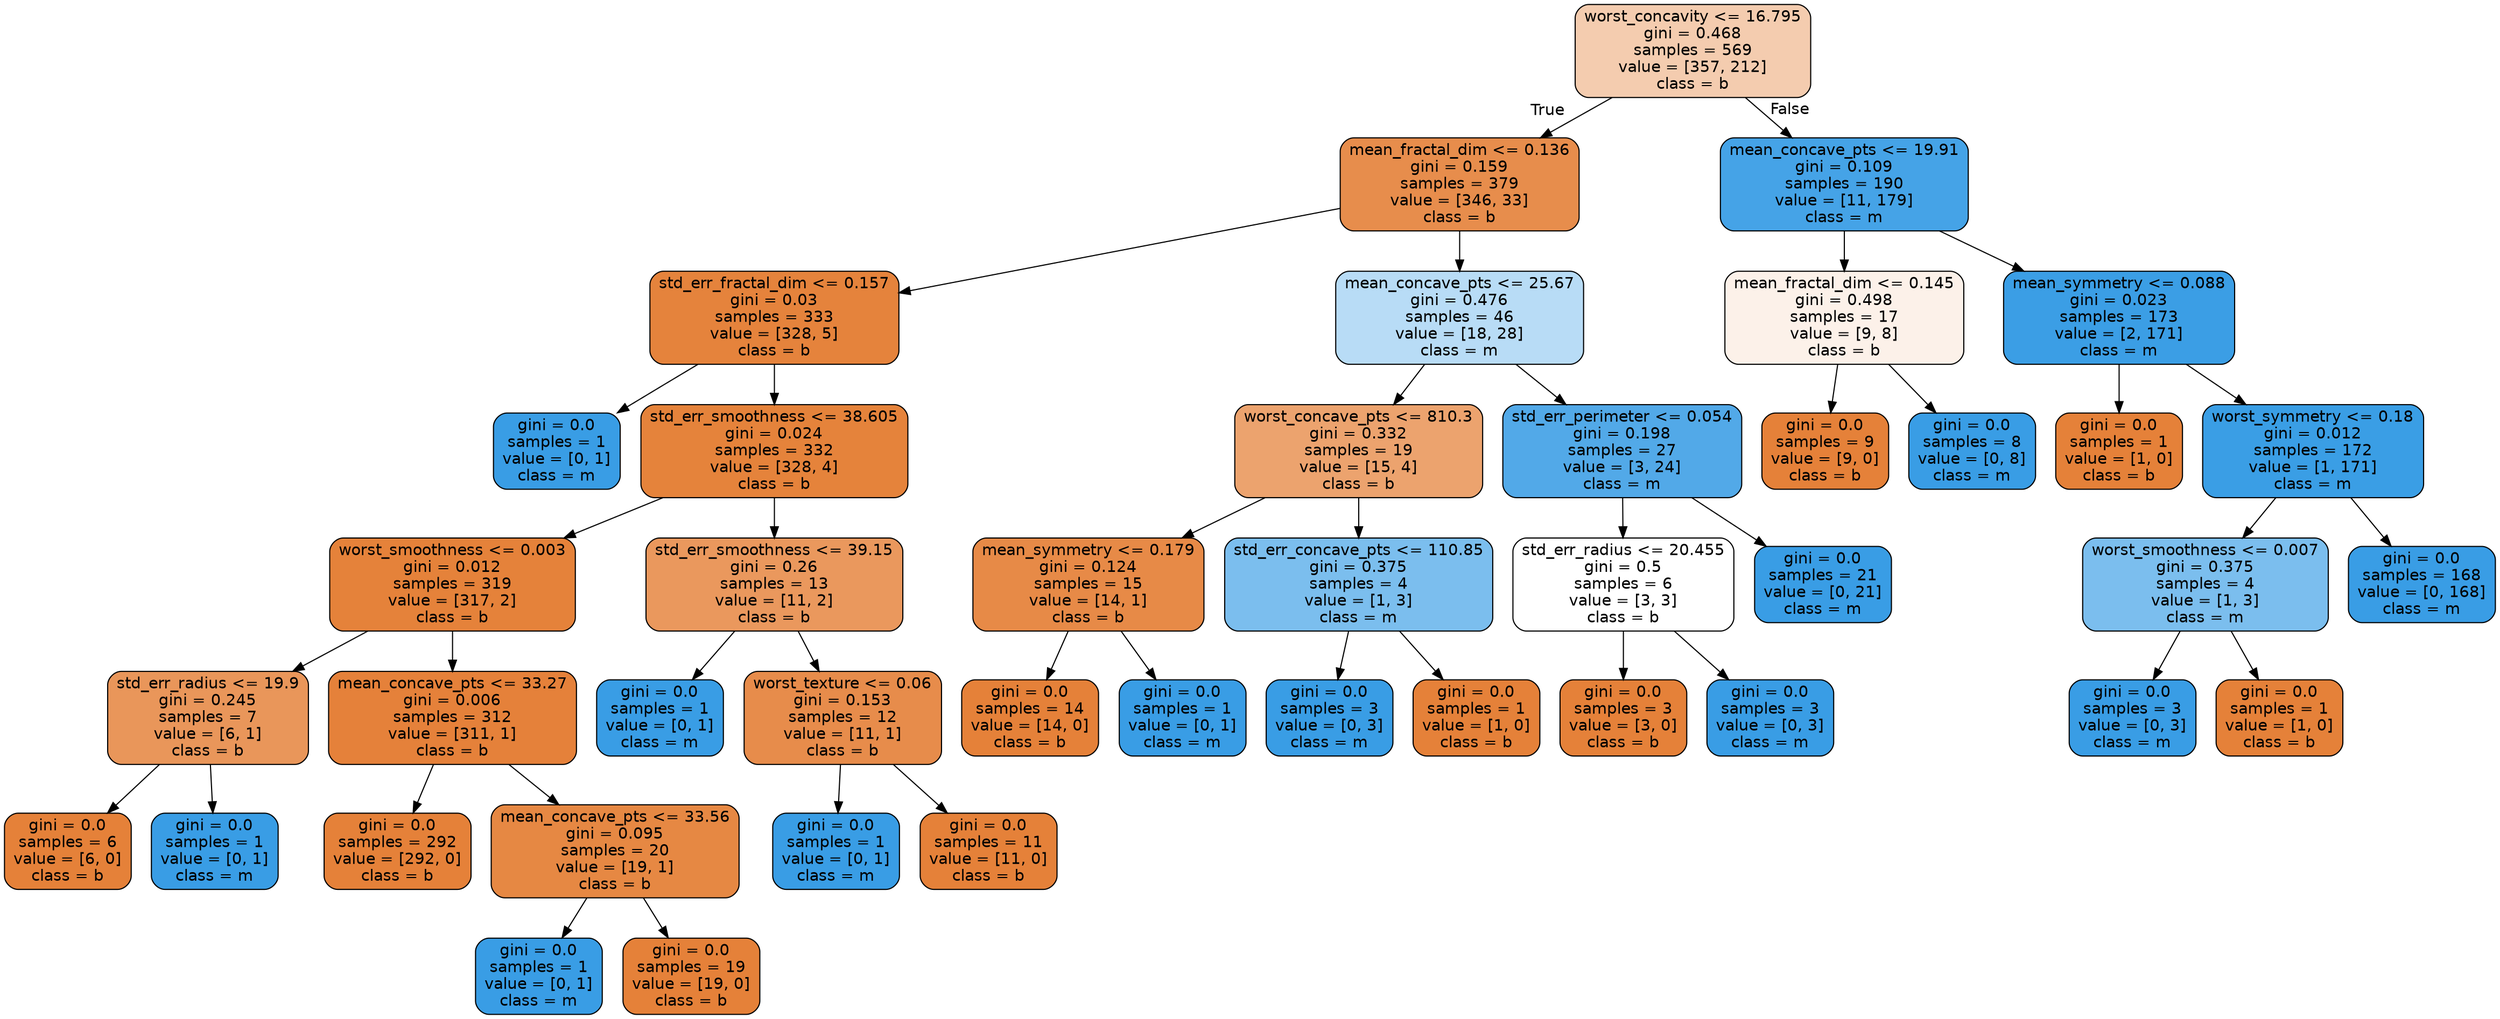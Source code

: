 digraph Tree {
node [shape=box, style="filled, rounded", color="black", fontname=helvetica] ;
edge [fontname=helvetica] ;
0 [label="worst_concavity <= 16.795\ngini = 0.468\nsamples = 569\nvalue = [357, 212]\nclass = b", fillcolor="#f4ccaf"] ;
1 [label="mean_fractal_dim <= 0.136\ngini = 0.159\nsamples = 379\nvalue = [346, 33]\nclass = b", fillcolor="#e78d4c"] ;
0 -> 1 [labeldistance=2.5, labelangle=45, headlabel="True"] ;
2 [label="std_err_fractal_dim <= 0.157\ngini = 0.03\nsamples = 333\nvalue = [328, 5]\nclass = b", fillcolor="#e5833c"] ;
1 -> 2 ;
3 [label="gini = 0.0\nsamples = 1\nvalue = [0, 1]\nclass = m", fillcolor="#399de5"] ;
2 -> 3 ;
4 [label="std_err_smoothness <= 38.605\ngini = 0.024\nsamples = 332\nvalue = [328, 4]\nclass = b", fillcolor="#e5833b"] ;
2 -> 4 ;
5 [label="worst_smoothness <= 0.003\ngini = 0.012\nsamples = 319\nvalue = [317, 2]\nclass = b", fillcolor="#e5823a"] ;
4 -> 5 ;
6 [label="std_err_radius <= 19.9\ngini = 0.245\nsamples = 7\nvalue = [6, 1]\nclass = b", fillcolor="#e9965a"] ;
5 -> 6 ;
7 [label="gini = 0.0\nsamples = 6\nvalue = [6, 0]\nclass = b", fillcolor="#e58139"] ;
6 -> 7 ;
8 [label="gini = 0.0\nsamples = 1\nvalue = [0, 1]\nclass = m", fillcolor="#399de5"] ;
6 -> 8 ;
9 [label="mean_concave_pts <= 33.27\ngini = 0.006\nsamples = 312\nvalue = [311, 1]\nclass = b", fillcolor="#e5813a"] ;
5 -> 9 ;
10 [label="gini = 0.0\nsamples = 292\nvalue = [292, 0]\nclass = b", fillcolor="#e58139"] ;
9 -> 10 ;
11 [label="mean_concave_pts <= 33.56\ngini = 0.095\nsamples = 20\nvalue = [19, 1]\nclass = b", fillcolor="#e68843"] ;
9 -> 11 ;
12 [label="gini = 0.0\nsamples = 1\nvalue = [0, 1]\nclass = m", fillcolor="#399de5"] ;
11 -> 12 ;
13 [label="gini = 0.0\nsamples = 19\nvalue = [19, 0]\nclass = b", fillcolor="#e58139"] ;
11 -> 13 ;
14 [label="std_err_smoothness <= 39.15\ngini = 0.26\nsamples = 13\nvalue = [11, 2]\nclass = b", fillcolor="#ea985d"] ;
4 -> 14 ;
15 [label="gini = 0.0\nsamples = 1\nvalue = [0, 1]\nclass = m", fillcolor="#399de5"] ;
14 -> 15 ;
16 [label="worst_texture <= 0.06\ngini = 0.153\nsamples = 12\nvalue = [11, 1]\nclass = b", fillcolor="#e78c4b"] ;
14 -> 16 ;
17 [label="gini = 0.0\nsamples = 1\nvalue = [0, 1]\nclass = m", fillcolor="#399de5"] ;
16 -> 17 ;
18 [label="gini = 0.0\nsamples = 11\nvalue = [11, 0]\nclass = b", fillcolor="#e58139"] ;
16 -> 18 ;
19 [label="mean_concave_pts <= 25.67\ngini = 0.476\nsamples = 46\nvalue = [18, 28]\nclass = m", fillcolor="#b8dcf6"] ;
1 -> 19 ;
20 [label="worst_concave_pts <= 810.3\ngini = 0.332\nsamples = 19\nvalue = [15, 4]\nclass = b", fillcolor="#eca36e"] ;
19 -> 20 ;
21 [label="mean_symmetry <= 0.179\ngini = 0.124\nsamples = 15\nvalue = [14, 1]\nclass = b", fillcolor="#e78a47"] ;
20 -> 21 ;
22 [label="gini = 0.0\nsamples = 14\nvalue = [14, 0]\nclass = b", fillcolor="#e58139"] ;
21 -> 22 ;
23 [label="gini = 0.0\nsamples = 1\nvalue = [0, 1]\nclass = m", fillcolor="#399de5"] ;
21 -> 23 ;
24 [label="std_err_concave_pts <= 110.85\ngini = 0.375\nsamples = 4\nvalue = [1, 3]\nclass = m", fillcolor="#7bbeee"] ;
20 -> 24 ;
25 [label="gini = 0.0\nsamples = 3\nvalue = [0, 3]\nclass = m", fillcolor="#399de5"] ;
24 -> 25 ;
26 [label="gini = 0.0\nsamples = 1\nvalue = [1, 0]\nclass = b", fillcolor="#e58139"] ;
24 -> 26 ;
27 [label="std_err_perimeter <= 0.054\ngini = 0.198\nsamples = 27\nvalue = [3, 24]\nclass = m", fillcolor="#52a9e8"] ;
19 -> 27 ;
28 [label="std_err_radius <= 20.455\ngini = 0.5\nsamples = 6\nvalue = [3, 3]\nclass = b", fillcolor="#ffffff"] ;
27 -> 28 ;
29 [label="gini = 0.0\nsamples = 3\nvalue = [3, 0]\nclass = b", fillcolor="#e58139"] ;
28 -> 29 ;
30 [label="gini = 0.0\nsamples = 3\nvalue = [0, 3]\nclass = m", fillcolor="#399de5"] ;
28 -> 30 ;
31 [label="gini = 0.0\nsamples = 21\nvalue = [0, 21]\nclass = m", fillcolor="#399de5"] ;
27 -> 31 ;
32 [label="mean_concave_pts <= 19.91\ngini = 0.109\nsamples = 190\nvalue = [11, 179]\nclass = m", fillcolor="#45a3e7"] ;
0 -> 32 [labeldistance=2.5, labelangle=-45, headlabel="False"] ;
33 [label="mean_fractal_dim <= 0.145\ngini = 0.498\nsamples = 17\nvalue = [9, 8]\nclass = b", fillcolor="#fcf1e9"] ;
32 -> 33 ;
34 [label="gini = 0.0\nsamples = 9\nvalue = [9, 0]\nclass = b", fillcolor="#e58139"] ;
33 -> 34 ;
35 [label="gini = 0.0\nsamples = 8\nvalue = [0, 8]\nclass = m", fillcolor="#399de5"] ;
33 -> 35 ;
36 [label="mean_symmetry <= 0.088\ngini = 0.023\nsamples = 173\nvalue = [2, 171]\nclass = m", fillcolor="#3b9ee5"] ;
32 -> 36 ;
37 [label="gini = 0.0\nsamples = 1\nvalue = [1, 0]\nclass = b", fillcolor="#e58139"] ;
36 -> 37 ;
38 [label="worst_symmetry <= 0.18\ngini = 0.012\nsamples = 172\nvalue = [1, 171]\nclass = m", fillcolor="#3a9ee5"] ;
36 -> 38 ;
39 [label="worst_smoothness <= 0.007\ngini = 0.375\nsamples = 4\nvalue = [1, 3]\nclass = m", fillcolor="#7bbeee"] ;
38 -> 39 ;
40 [label="gini = 0.0\nsamples = 3\nvalue = [0, 3]\nclass = m", fillcolor="#399de5"] ;
39 -> 40 ;
41 [label="gini = 0.0\nsamples = 1\nvalue = [1, 0]\nclass = b", fillcolor="#e58139"] ;
39 -> 41 ;
42 [label="gini = 0.0\nsamples = 168\nvalue = [0, 168]\nclass = m", fillcolor="#399de5"] ;
38 -> 42 ;
}